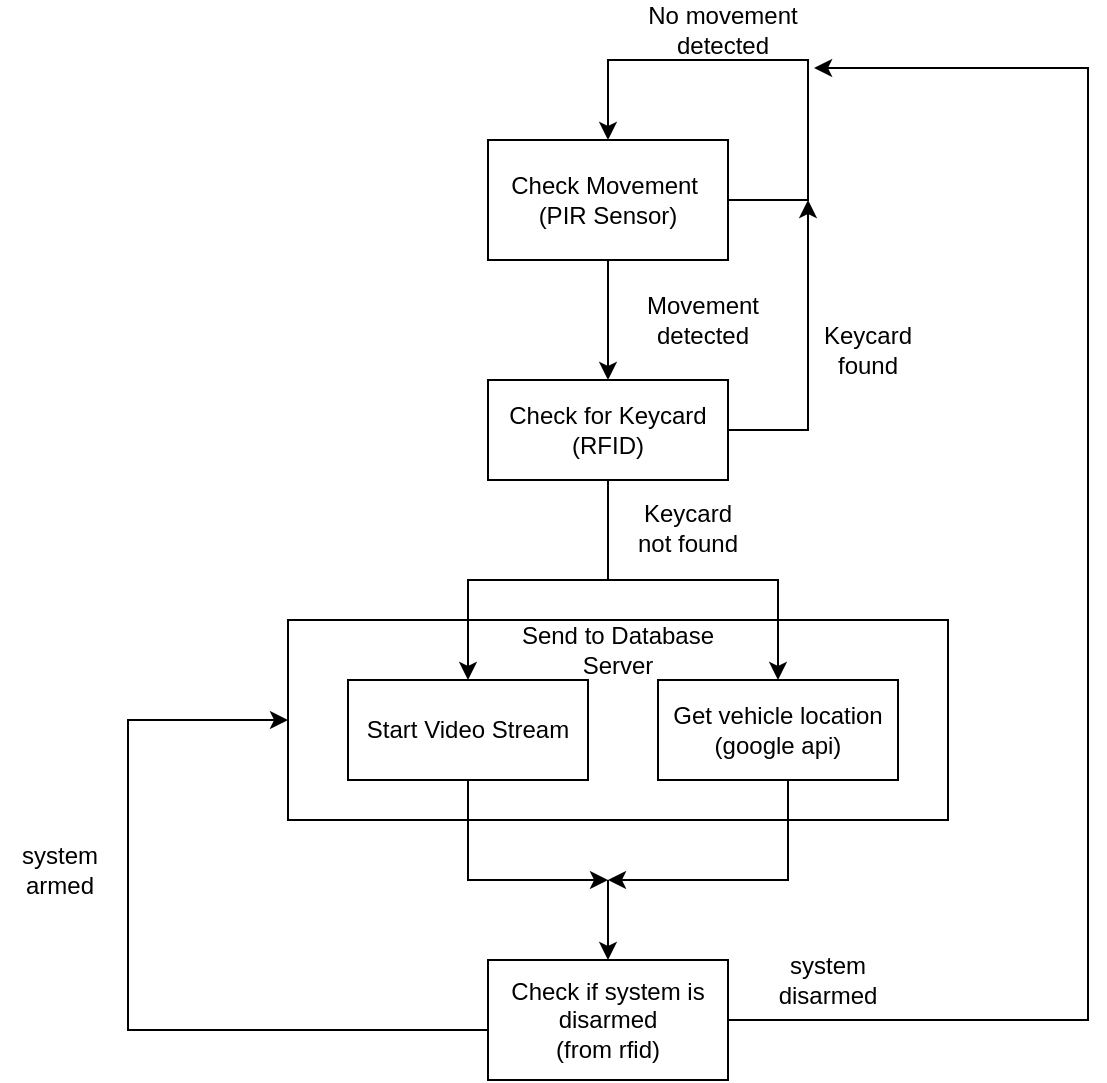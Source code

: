 <mxfile version="23.1.2" type="github">
  <diagram name="Page-1" id="v1OISPPC2CIppKCgdL-t">
    <mxGraphModel dx="1004" dy="572" grid="1" gridSize="10" guides="1" tooltips="1" connect="1" arrows="1" fold="1" page="1" pageScale="1" pageWidth="850" pageHeight="1100" math="0" shadow="0">
      <root>
        <mxCell id="0" />
        <mxCell id="1" parent="0" />
        <mxCell id="sEyNhKopgO2MTpxVOQxi-16" value="" style="rounded=0;whiteSpace=wrap;html=1;fillColor=none;" parent="1" vertex="1">
          <mxGeometry x="260" y="381" width="330" height="100" as="geometry" />
        </mxCell>
        <mxCell id="sEyNhKopgO2MTpxVOQxi-1" value="Check Movement&amp;nbsp;&lt;br&gt;(PIR Sensor)" style="rounded=0;whiteSpace=wrap;html=1;" parent="1" vertex="1">
          <mxGeometry x="360" y="141" width="120" height="60" as="geometry" />
        </mxCell>
        <mxCell id="sEyNhKopgO2MTpxVOQxi-2" value="" style="endArrow=classic;html=1;rounded=0;entryX=0.5;entryY=0;entryDx=0;entryDy=0;" parent="1" target="sEyNhKopgO2MTpxVOQxi-1" edge="1">
          <mxGeometry width="50" height="50" relative="1" as="geometry">
            <mxPoint x="480" y="171" as="sourcePoint" />
            <mxPoint x="350" y="101" as="targetPoint" />
            <Array as="points">
              <mxPoint x="520" y="171" />
              <mxPoint x="520" y="101" />
              <mxPoint x="420" y="101" />
            </Array>
          </mxGeometry>
        </mxCell>
        <mxCell id="sEyNhKopgO2MTpxVOQxi-3" value="" style="endArrow=classic;html=1;rounded=0;exitX=0.5;exitY=1;exitDx=0;exitDy=0;" parent="1" source="sEyNhKopgO2MTpxVOQxi-1" edge="1">
          <mxGeometry width="50" height="50" relative="1" as="geometry">
            <mxPoint x="420" y="341" as="sourcePoint" />
            <mxPoint x="420" y="261" as="targetPoint" />
          </mxGeometry>
        </mxCell>
        <mxCell id="sEyNhKopgO2MTpxVOQxi-4" value="No movement detected" style="text;html=1;strokeColor=none;fillColor=none;align=center;verticalAlign=middle;whiteSpace=wrap;rounded=0;" parent="1" vertex="1">
          <mxGeometry x="420" y="71" width="115" height="30" as="geometry" />
        </mxCell>
        <mxCell id="sEyNhKopgO2MTpxVOQxi-5" value="Movement&lt;br&gt;detected" style="text;html=1;strokeColor=none;fillColor=none;align=center;verticalAlign=middle;whiteSpace=wrap;rounded=0;" parent="1" vertex="1">
          <mxGeometry x="410" y="216" width="115" height="30" as="geometry" />
        </mxCell>
        <mxCell id="sEyNhKopgO2MTpxVOQxi-6" value="Start Video Stream" style="rounded=0;whiteSpace=wrap;html=1;" parent="1" vertex="1">
          <mxGeometry x="290" y="411" width="120" height="50" as="geometry" />
        </mxCell>
        <mxCell id="sEyNhKopgO2MTpxVOQxi-11" value="" style="edgeStyle=orthogonalEdgeStyle;rounded=0;orthogonalLoop=1;jettySize=auto;html=1;" parent="1" source="sEyNhKopgO2MTpxVOQxi-7" target="sEyNhKopgO2MTpxVOQxi-6" edge="1">
          <mxGeometry relative="1" as="geometry" />
        </mxCell>
        <mxCell id="sEyNhKopgO2MTpxVOQxi-7" value="Check for Keycard&lt;br&gt;(RFID)" style="rounded=0;whiteSpace=wrap;html=1;" parent="1" vertex="1">
          <mxGeometry x="360" y="261" width="120" height="50" as="geometry" />
        </mxCell>
        <mxCell id="sEyNhKopgO2MTpxVOQxi-8" value="" style="endArrow=classic;html=1;rounded=0;exitX=1;exitY=0.5;exitDx=0;exitDy=0;" parent="1" source="sEyNhKopgO2MTpxVOQxi-7" edge="1">
          <mxGeometry width="50" height="50" relative="1" as="geometry">
            <mxPoint x="420" y="341" as="sourcePoint" />
            <mxPoint x="520" y="171" as="targetPoint" />
            <Array as="points">
              <mxPoint x="520" y="286" />
            </Array>
          </mxGeometry>
        </mxCell>
        <mxCell id="sEyNhKopgO2MTpxVOQxi-10" value="Keycard&lt;br&gt;found" style="text;html=1;strokeColor=none;fillColor=none;align=center;verticalAlign=middle;whiteSpace=wrap;rounded=0;" parent="1" vertex="1">
          <mxGeometry x="520" y="231" width="60" height="30" as="geometry" />
        </mxCell>
        <mxCell id="sEyNhKopgO2MTpxVOQxi-12" value="Keycard not found" style="text;html=1;strokeColor=none;fillColor=none;align=center;verticalAlign=middle;whiteSpace=wrap;rounded=0;" parent="1" vertex="1">
          <mxGeometry x="430" y="320" width="60" height="30" as="geometry" />
        </mxCell>
        <mxCell id="sEyNhKopgO2MTpxVOQxi-14" value="Get vehicle location&lt;br&gt;(google api)" style="rounded=0;whiteSpace=wrap;html=1;" parent="1" vertex="1">
          <mxGeometry x="445" y="411" width="120" height="50" as="geometry" />
        </mxCell>
        <mxCell id="sEyNhKopgO2MTpxVOQxi-15" value="" style="endArrow=classic;html=1;rounded=0;entryX=0.5;entryY=0;entryDx=0;entryDy=0;" parent="1" target="sEyNhKopgO2MTpxVOQxi-14" edge="1">
          <mxGeometry width="50" height="50" relative="1" as="geometry">
            <mxPoint x="420" y="361" as="sourcePoint" />
            <mxPoint x="510" y="341" as="targetPoint" />
            <Array as="points">
              <mxPoint x="505" y="361" />
            </Array>
          </mxGeometry>
        </mxCell>
        <mxCell id="sEyNhKopgO2MTpxVOQxi-17" value="" style="endArrow=classic;html=1;rounded=0;" parent="1" edge="1">
          <mxGeometry width="50" height="50" relative="1" as="geometry">
            <mxPoint x="350" y="461" as="sourcePoint" />
            <mxPoint x="420" y="511" as="targetPoint" />
            <Array as="points">
              <mxPoint x="350" y="511" />
            </Array>
          </mxGeometry>
        </mxCell>
        <mxCell id="sEyNhKopgO2MTpxVOQxi-18" value="" style="endArrow=classic;html=1;rounded=0;" parent="1" edge="1">
          <mxGeometry width="50" height="50" relative="1" as="geometry">
            <mxPoint x="510" y="461" as="sourcePoint" />
            <mxPoint x="420" y="511" as="targetPoint" />
            <Array as="points">
              <mxPoint x="510" y="511" />
            </Array>
          </mxGeometry>
        </mxCell>
        <mxCell id="sEyNhKopgO2MTpxVOQxi-19" value="Check if system is disarmed&lt;br&gt;(from rfid)" style="rounded=0;whiteSpace=wrap;html=1;" parent="1" vertex="1">
          <mxGeometry x="360" y="551" width="120" height="60" as="geometry" />
        </mxCell>
        <mxCell id="sEyNhKopgO2MTpxVOQxi-20" value="" style="endArrow=classic;html=1;rounded=0;" parent="1" target="sEyNhKopgO2MTpxVOQxi-19" edge="1">
          <mxGeometry width="50" height="50" relative="1" as="geometry">
            <mxPoint x="420" y="511" as="sourcePoint" />
            <mxPoint x="470" y="461" as="targetPoint" />
          </mxGeometry>
        </mxCell>
        <mxCell id="sEyNhKopgO2MTpxVOQxi-21" value="" style="endArrow=classic;html=1;rounded=0;exitX=1;exitY=0.5;exitDx=0;exitDy=0;entryX=0.896;entryY=1.133;entryDx=0;entryDy=0;entryPerimeter=0;" parent="1" source="sEyNhKopgO2MTpxVOQxi-19" target="sEyNhKopgO2MTpxVOQxi-4" edge="1">
          <mxGeometry width="50" height="50" relative="1" as="geometry">
            <mxPoint x="420" y="341" as="sourcePoint" />
            <mxPoint x="470" y="291" as="targetPoint" />
            <Array as="points">
              <mxPoint x="660" y="581" />
              <mxPoint x="660" y="105" />
            </Array>
          </mxGeometry>
        </mxCell>
        <mxCell id="sEyNhKopgO2MTpxVOQxi-22" value="system disarmed" style="text;html=1;strokeColor=none;fillColor=none;align=center;verticalAlign=middle;whiteSpace=wrap;rounded=0;" parent="1" vertex="1">
          <mxGeometry x="500" y="546" width="60" height="30" as="geometry" />
        </mxCell>
        <mxCell id="sEyNhKopgO2MTpxVOQxi-23" value="" style="endArrow=classic;html=1;rounded=0;entryX=0;entryY=0.5;entryDx=0;entryDy=0;" parent="1" target="sEyNhKopgO2MTpxVOQxi-16" edge="1">
          <mxGeometry width="50" height="50" relative="1" as="geometry">
            <mxPoint x="360" y="586" as="sourcePoint" />
            <mxPoint x="160" y="431" as="targetPoint" />
            <Array as="points">
              <mxPoint x="180" y="586" />
              <mxPoint x="180" y="431" />
            </Array>
          </mxGeometry>
        </mxCell>
        <mxCell id="sEyNhKopgO2MTpxVOQxi-24" value="system armed" style="text;html=1;strokeColor=none;fillColor=none;align=center;verticalAlign=middle;whiteSpace=wrap;rounded=0;" parent="1" vertex="1">
          <mxGeometry x="116" y="491" width="60" height="30" as="geometry" />
        </mxCell>
        <mxCell id="KADAFyiomklb1wBN7da6-1" value="Send to Database Server" style="text;html=1;strokeColor=none;fillColor=none;align=center;verticalAlign=middle;whiteSpace=wrap;rounded=0;" vertex="1" parent="1">
          <mxGeometry x="370" y="381" width="110" height="30" as="geometry" />
        </mxCell>
      </root>
    </mxGraphModel>
  </diagram>
</mxfile>
